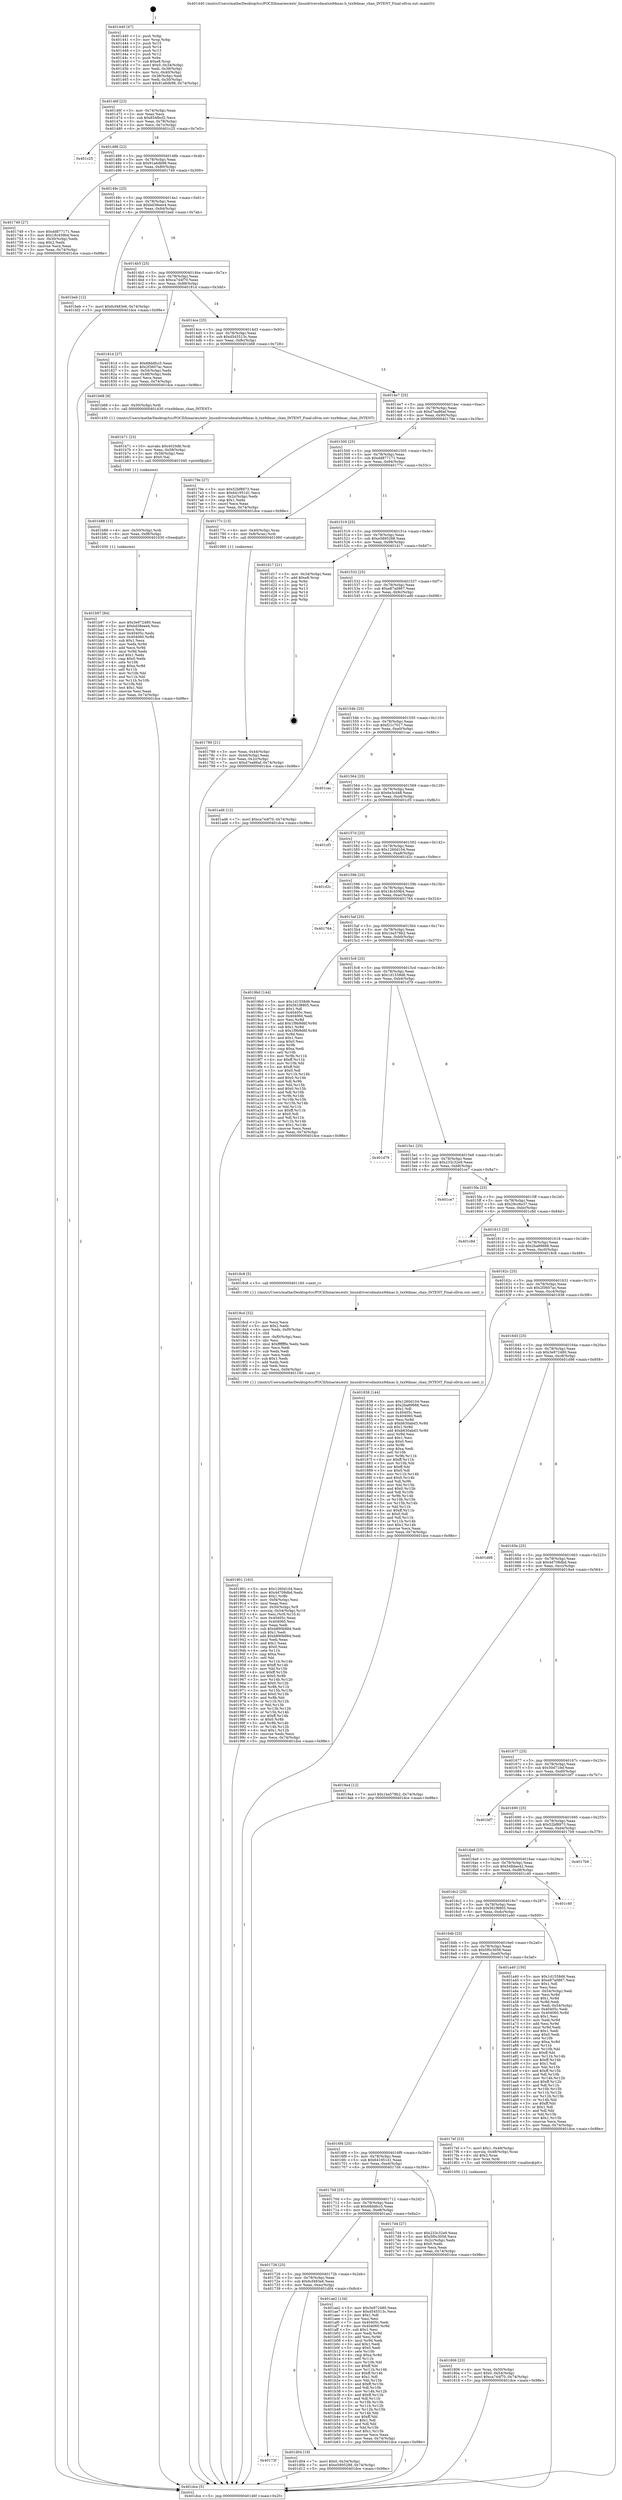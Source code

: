digraph "0x401440" {
  label = "0x401440 (/mnt/c/Users/mathe/Desktop/tcc/POCII/binaries/extr_linuxdriversdmatxx9dmac.h_txx9dmac_chan_INTENT_Final-ollvm.out::main(0))"
  labelloc = "t"
  node[shape=record]

  Entry [label="",width=0.3,height=0.3,shape=circle,fillcolor=black,style=filled]
  "0x40146f" [label="{
     0x40146f [23]\l
     | [instrs]\l
     &nbsp;&nbsp;0x40146f \<+3\>: mov -0x74(%rbp),%eax\l
     &nbsp;&nbsp;0x401472 \<+2\>: mov %eax,%ecx\l
     &nbsp;&nbsp;0x401474 \<+6\>: sub $0x854fbcf2,%ecx\l
     &nbsp;&nbsp;0x40147a \<+3\>: mov %eax,-0x78(%rbp)\l
     &nbsp;&nbsp;0x40147d \<+3\>: mov %ecx,-0x7c(%rbp)\l
     &nbsp;&nbsp;0x401480 \<+6\>: je 0000000000401c25 \<main+0x7e5\>\l
  }"]
  "0x401c25" [label="{
     0x401c25\l
  }", style=dashed]
  "0x401486" [label="{
     0x401486 [22]\l
     | [instrs]\l
     &nbsp;&nbsp;0x401486 \<+5\>: jmp 000000000040148b \<main+0x4b\>\l
     &nbsp;&nbsp;0x40148b \<+3\>: mov -0x78(%rbp),%eax\l
     &nbsp;&nbsp;0x40148e \<+5\>: sub $0x91a6db98,%eax\l
     &nbsp;&nbsp;0x401493 \<+3\>: mov %eax,-0x80(%rbp)\l
     &nbsp;&nbsp;0x401496 \<+6\>: je 0000000000401749 \<main+0x309\>\l
  }"]
  Exit [label="",width=0.3,height=0.3,shape=circle,fillcolor=black,style=filled,peripheries=2]
  "0x401749" [label="{
     0x401749 [27]\l
     | [instrs]\l
     &nbsp;&nbsp;0x401749 \<+5\>: mov $0xdd877171,%eax\l
     &nbsp;&nbsp;0x40174e \<+5\>: mov $0x18c459b4,%ecx\l
     &nbsp;&nbsp;0x401753 \<+3\>: mov -0x30(%rbp),%edx\l
     &nbsp;&nbsp;0x401756 \<+3\>: cmp $0x2,%edx\l
     &nbsp;&nbsp;0x401759 \<+3\>: cmovne %ecx,%eax\l
     &nbsp;&nbsp;0x40175c \<+3\>: mov %eax,-0x74(%rbp)\l
     &nbsp;&nbsp;0x40175f \<+5\>: jmp 0000000000401dce \<main+0x98e\>\l
  }"]
  "0x40149c" [label="{
     0x40149c [25]\l
     | [instrs]\l
     &nbsp;&nbsp;0x40149c \<+5\>: jmp 00000000004014a1 \<main+0x61\>\l
     &nbsp;&nbsp;0x4014a1 \<+3\>: mov -0x78(%rbp),%eax\l
     &nbsp;&nbsp;0x4014a4 \<+5\>: sub $0xbd38eee4,%eax\l
     &nbsp;&nbsp;0x4014a9 \<+6\>: mov %eax,-0x84(%rbp)\l
     &nbsp;&nbsp;0x4014af \<+6\>: je 0000000000401beb \<main+0x7ab\>\l
  }"]
  "0x401dce" [label="{
     0x401dce [5]\l
     | [instrs]\l
     &nbsp;&nbsp;0x401dce \<+5\>: jmp 000000000040146f \<main+0x2f\>\l
  }"]
  "0x401440" [label="{
     0x401440 [47]\l
     | [instrs]\l
     &nbsp;&nbsp;0x401440 \<+1\>: push %rbp\l
     &nbsp;&nbsp;0x401441 \<+3\>: mov %rsp,%rbp\l
     &nbsp;&nbsp;0x401444 \<+2\>: push %r15\l
     &nbsp;&nbsp;0x401446 \<+2\>: push %r14\l
     &nbsp;&nbsp;0x401448 \<+2\>: push %r13\l
     &nbsp;&nbsp;0x40144a \<+2\>: push %r12\l
     &nbsp;&nbsp;0x40144c \<+1\>: push %rbx\l
     &nbsp;&nbsp;0x40144d \<+7\>: sub $0xe8,%rsp\l
     &nbsp;&nbsp;0x401454 \<+7\>: movl $0x0,-0x34(%rbp)\l
     &nbsp;&nbsp;0x40145b \<+3\>: mov %edi,-0x38(%rbp)\l
     &nbsp;&nbsp;0x40145e \<+4\>: mov %rsi,-0x40(%rbp)\l
     &nbsp;&nbsp;0x401462 \<+3\>: mov -0x38(%rbp),%edi\l
     &nbsp;&nbsp;0x401465 \<+3\>: mov %edi,-0x30(%rbp)\l
     &nbsp;&nbsp;0x401468 \<+7\>: movl $0x91a6db98,-0x74(%rbp)\l
  }"]
  "0x40173f" [label="{
     0x40173f\l
  }", style=dashed]
  "0x401beb" [label="{
     0x401beb [12]\l
     | [instrs]\l
     &nbsp;&nbsp;0x401beb \<+7\>: movl $0x6cf483e6,-0x74(%rbp)\l
     &nbsp;&nbsp;0x401bf2 \<+5\>: jmp 0000000000401dce \<main+0x98e\>\l
  }"]
  "0x4014b5" [label="{
     0x4014b5 [25]\l
     | [instrs]\l
     &nbsp;&nbsp;0x4014b5 \<+5\>: jmp 00000000004014ba \<main+0x7a\>\l
     &nbsp;&nbsp;0x4014ba \<+3\>: mov -0x78(%rbp),%eax\l
     &nbsp;&nbsp;0x4014bd \<+5\>: sub $0xca744f70,%eax\l
     &nbsp;&nbsp;0x4014c2 \<+6\>: mov %eax,-0x88(%rbp)\l
     &nbsp;&nbsp;0x4014c8 \<+6\>: je 000000000040181d \<main+0x3dd\>\l
  }"]
  "0x401d04" [label="{
     0x401d04 [19]\l
     | [instrs]\l
     &nbsp;&nbsp;0x401d04 \<+7\>: movl $0x0,-0x34(%rbp)\l
     &nbsp;&nbsp;0x401d0b \<+7\>: movl $0xe5895288,-0x74(%rbp)\l
     &nbsp;&nbsp;0x401d12 \<+5\>: jmp 0000000000401dce \<main+0x98e\>\l
  }"]
  "0x40181d" [label="{
     0x40181d [27]\l
     | [instrs]\l
     &nbsp;&nbsp;0x40181d \<+5\>: mov $0x68ddfcc5,%eax\l
     &nbsp;&nbsp;0x401822 \<+5\>: mov $0x2f3607ac,%ecx\l
     &nbsp;&nbsp;0x401827 \<+3\>: mov -0x54(%rbp),%edx\l
     &nbsp;&nbsp;0x40182a \<+3\>: cmp -0x48(%rbp),%edx\l
     &nbsp;&nbsp;0x40182d \<+3\>: cmovl %ecx,%eax\l
     &nbsp;&nbsp;0x401830 \<+3\>: mov %eax,-0x74(%rbp)\l
     &nbsp;&nbsp;0x401833 \<+5\>: jmp 0000000000401dce \<main+0x98e\>\l
  }"]
  "0x4014ce" [label="{
     0x4014ce [25]\l
     | [instrs]\l
     &nbsp;&nbsp;0x4014ce \<+5\>: jmp 00000000004014d3 \<main+0x93\>\l
     &nbsp;&nbsp;0x4014d3 \<+3\>: mov -0x78(%rbp),%eax\l
     &nbsp;&nbsp;0x4014d6 \<+5\>: sub $0xd545513c,%eax\l
     &nbsp;&nbsp;0x4014db \<+6\>: mov %eax,-0x8c(%rbp)\l
     &nbsp;&nbsp;0x4014e1 \<+6\>: je 0000000000401b68 \<main+0x728\>\l
  }"]
  "0x401b97" [label="{
     0x401b97 [84]\l
     | [instrs]\l
     &nbsp;&nbsp;0x401b97 \<+5\>: mov $0x3e972480,%eax\l
     &nbsp;&nbsp;0x401b9c \<+5\>: mov $0xbd38eee4,%esi\l
     &nbsp;&nbsp;0x401ba1 \<+2\>: xor %ecx,%ecx\l
     &nbsp;&nbsp;0x401ba3 \<+7\>: mov 0x40405c,%edx\l
     &nbsp;&nbsp;0x401baa \<+8\>: mov 0x404060,%r8d\l
     &nbsp;&nbsp;0x401bb2 \<+3\>: sub $0x1,%ecx\l
     &nbsp;&nbsp;0x401bb5 \<+3\>: mov %edx,%r9d\l
     &nbsp;&nbsp;0x401bb8 \<+3\>: add %ecx,%r9d\l
     &nbsp;&nbsp;0x401bbb \<+4\>: imul %r9d,%edx\l
     &nbsp;&nbsp;0x401bbf \<+3\>: and $0x1,%edx\l
     &nbsp;&nbsp;0x401bc2 \<+3\>: cmp $0x0,%edx\l
     &nbsp;&nbsp;0x401bc5 \<+4\>: sete %r10b\l
     &nbsp;&nbsp;0x401bc9 \<+4\>: cmp $0xa,%r8d\l
     &nbsp;&nbsp;0x401bcd \<+4\>: setl %r11b\l
     &nbsp;&nbsp;0x401bd1 \<+3\>: mov %r10b,%bl\l
     &nbsp;&nbsp;0x401bd4 \<+3\>: and %r11b,%bl\l
     &nbsp;&nbsp;0x401bd7 \<+3\>: xor %r11b,%r10b\l
     &nbsp;&nbsp;0x401bda \<+3\>: or %r10b,%bl\l
     &nbsp;&nbsp;0x401bdd \<+3\>: test $0x1,%bl\l
     &nbsp;&nbsp;0x401be0 \<+3\>: cmovne %esi,%eax\l
     &nbsp;&nbsp;0x401be3 \<+3\>: mov %eax,-0x74(%rbp)\l
     &nbsp;&nbsp;0x401be6 \<+5\>: jmp 0000000000401dce \<main+0x98e\>\l
  }"]
  "0x401b68" [label="{
     0x401b68 [9]\l
     | [instrs]\l
     &nbsp;&nbsp;0x401b68 \<+4\>: mov -0x50(%rbp),%rdi\l
     &nbsp;&nbsp;0x401b6c \<+5\>: call 0000000000401430 \<txx9dmac_chan_INTENT\>\l
     | [calls]\l
     &nbsp;&nbsp;0x401430 \{1\} (/mnt/c/Users/mathe/Desktop/tcc/POCII/binaries/extr_linuxdriversdmatxx9dmac.h_txx9dmac_chan_INTENT_Final-ollvm.out::txx9dmac_chan_INTENT)\l
  }"]
  "0x4014e7" [label="{
     0x4014e7 [25]\l
     | [instrs]\l
     &nbsp;&nbsp;0x4014e7 \<+5\>: jmp 00000000004014ec \<main+0xac\>\l
     &nbsp;&nbsp;0x4014ec \<+3\>: mov -0x78(%rbp),%eax\l
     &nbsp;&nbsp;0x4014ef \<+5\>: sub $0xd7ea86af,%eax\l
     &nbsp;&nbsp;0x4014f4 \<+6\>: mov %eax,-0x90(%rbp)\l
     &nbsp;&nbsp;0x4014fa \<+6\>: je 000000000040179e \<main+0x35e\>\l
  }"]
  "0x401b88" [label="{
     0x401b88 [15]\l
     | [instrs]\l
     &nbsp;&nbsp;0x401b88 \<+4\>: mov -0x50(%rbp),%rdi\l
     &nbsp;&nbsp;0x401b8c \<+6\>: mov %eax,-0xf8(%rbp)\l
     &nbsp;&nbsp;0x401b92 \<+5\>: call 0000000000401030 \<free@plt\>\l
     | [calls]\l
     &nbsp;&nbsp;0x401030 \{1\} (unknown)\l
  }"]
  "0x40179e" [label="{
     0x40179e [27]\l
     | [instrs]\l
     &nbsp;&nbsp;0x40179e \<+5\>: mov $0x52bf8973,%eax\l
     &nbsp;&nbsp;0x4017a3 \<+5\>: mov $0x641951d1,%ecx\l
     &nbsp;&nbsp;0x4017a8 \<+3\>: mov -0x2c(%rbp),%edx\l
     &nbsp;&nbsp;0x4017ab \<+3\>: cmp $0x1,%edx\l
     &nbsp;&nbsp;0x4017ae \<+3\>: cmovl %ecx,%eax\l
     &nbsp;&nbsp;0x4017b1 \<+3\>: mov %eax,-0x74(%rbp)\l
     &nbsp;&nbsp;0x4017b4 \<+5\>: jmp 0000000000401dce \<main+0x98e\>\l
  }"]
  "0x401500" [label="{
     0x401500 [25]\l
     | [instrs]\l
     &nbsp;&nbsp;0x401500 \<+5\>: jmp 0000000000401505 \<main+0xc5\>\l
     &nbsp;&nbsp;0x401505 \<+3\>: mov -0x78(%rbp),%eax\l
     &nbsp;&nbsp;0x401508 \<+5\>: sub $0xdd877171,%eax\l
     &nbsp;&nbsp;0x40150d \<+6\>: mov %eax,-0x94(%rbp)\l
     &nbsp;&nbsp;0x401513 \<+6\>: je 000000000040177c \<main+0x33c\>\l
  }"]
  "0x401b71" [label="{
     0x401b71 [23]\l
     | [instrs]\l
     &nbsp;&nbsp;0x401b71 \<+10\>: movabs $0x4020d6,%rdi\l
     &nbsp;&nbsp;0x401b7b \<+3\>: mov %eax,-0x58(%rbp)\l
     &nbsp;&nbsp;0x401b7e \<+3\>: mov -0x58(%rbp),%esi\l
     &nbsp;&nbsp;0x401b81 \<+2\>: mov $0x0,%al\l
     &nbsp;&nbsp;0x401b83 \<+5\>: call 0000000000401040 \<printf@plt\>\l
     | [calls]\l
     &nbsp;&nbsp;0x401040 \{1\} (unknown)\l
  }"]
  "0x40177c" [label="{
     0x40177c [13]\l
     | [instrs]\l
     &nbsp;&nbsp;0x40177c \<+4\>: mov -0x40(%rbp),%rax\l
     &nbsp;&nbsp;0x401780 \<+4\>: mov 0x8(%rax),%rdi\l
     &nbsp;&nbsp;0x401784 \<+5\>: call 0000000000401060 \<atoi@plt\>\l
     | [calls]\l
     &nbsp;&nbsp;0x401060 \{1\} (unknown)\l
  }"]
  "0x401519" [label="{
     0x401519 [25]\l
     | [instrs]\l
     &nbsp;&nbsp;0x401519 \<+5\>: jmp 000000000040151e \<main+0xde\>\l
     &nbsp;&nbsp;0x40151e \<+3\>: mov -0x78(%rbp),%eax\l
     &nbsp;&nbsp;0x401521 \<+5\>: sub $0xe5895288,%eax\l
     &nbsp;&nbsp;0x401526 \<+6\>: mov %eax,-0x98(%rbp)\l
     &nbsp;&nbsp;0x40152c \<+6\>: je 0000000000401d17 \<main+0x8d7\>\l
  }"]
  "0x401789" [label="{
     0x401789 [21]\l
     | [instrs]\l
     &nbsp;&nbsp;0x401789 \<+3\>: mov %eax,-0x44(%rbp)\l
     &nbsp;&nbsp;0x40178c \<+3\>: mov -0x44(%rbp),%eax\l
     &nbsp;&nbsp;0x40178f \<+3\>: mov %eax,-0x2c(%rbp)\l
     &nbsp;&nbsp;0x401792 \<+7\>: movl $0xd7ea86af,-0x74(%rbp)\l
     &nbsp;&nbsp;0x401799 \<+5\>: jmp 0000000000401dce \<main+0x98e\>\l
  }"]
  "0x401726" [label="{
     0x401726 [25]\l
     | [instrs]\l
     &nbsp;&nbsp;0x401726 \<+5\>: jmp 000000000040172b \<main+0x2eb\>\l
     &nbsp;&nbsp;0x40172b \<+3\>: mov -0x78(%rbp),%eax\l
     &nbsp;&nbsp;0x40172e \<+5\>: sub $0x6cf483e6,%eax\l
     &nbsp;&nbsp;0x401733 \<+6\>: mov %eax,-0xec(%rbp)\l
     &nbsp;&nbsp;0x401739 \<+6\>: je 0000000000401d04 \<main+0x8c4\>\l
  }"]
  "0x401d17" [label="{
     0x401d17 [21]\l
     | [instrs]\l
     &nbsp;&nbsp;0x401d17 \<+3\>: mov -0x34(%rbp),%eax\l
     &nbsp;&nbsp;0x401d1a \<+7\>: add $0xe8,%rsp\l
     &nbsp;&nbsp;0x401d21 \<+1\>: pop %rbx\l
     &nbsp;&nbsp;0x401d22 \<+2\>: pop %r12\l
     &nbsp;&nbsp;0x401d24 \<+2\>: pop %r13\l
     &nbsp;&nbsp;0x401d26 \<+2\>: pop %r14\l
     &nbsp;&nbsp;0x401d28 \<+2\>: pop %r15\l
     &nbsp;&nbsp;0x401d2a \<+1\>: pop %rbp\l
     &nbsp;&nbsp;0x401d2b \<+1\>: ret\l
  }"]
  "0x401532" [label="{
     0x401532 [25]\l
     | [instrs]\l
     &nbsp;&nbsp;0x401532 \<+5\>: jmp 0000000000401537 \<main+0xf7\>\l
     &nbsp;&nbsp;0x401537 \<+3\>: mov -0x78(%rbp),%eax\l
     &nbsp;&nbsp;0x40153a \<+5\>: sub $0xe87a0867,%eax\l
     &nbsp;&nbsp;0x40153f \<+6\>: mov %eax,-0x9c(%rbp)\l
     &nbsp;&nbsp;0x401545 \<+6\>: je 0000000000401ad6 \<main+0x696\>\l
  }"]
  "0x401ae2" [label="{
     0x401ae2 [134]\l
     | [instrs]\l
     &nbsp;&nbsp;0x401ae2 \<+5\>: mov $0x3e972480,%eax\l
     &nbsp;&nbsp;0x401ae7 \<+5\>: mov $0xd545513c,%ecx\l
     &nbsp;&nbsp;0x401aec \<+2\>: mov $0x1,%dl\l
     &nbsp;&nbsp;0x401aee \<+2\>: xor %esi,%esi\l
     &nbsp;&nbsp;0x401af0 \<+7\>: mov 0x40405c,%edi\l
     &nbsp;&nbsp;0x401af7 \<+8\>: mov 0x404060,%r8d\l
     &nbsp;&nbsp;0x401aff \<+3\>: sub $0x1,%esi\l
     &nbsp;&nbsp;0x401b02 \<+3\>: mov %edi,%r9d\l
     &nbsp;&nbsp;0x401b05 \<+3\>: add %esi,%r9d\l
     &nbsp;&nbsp;0x401b08 \<+4\>: imul %r9d,%edi\l
     &nbsp;&nbsp;0x401b0c \<+3\>: and $0x1,%edi\l
     &nbsp;&nbsp;0x401b0f \<+3\>: cmp $0x0,%edi\l
     &nbsp;&nbsp;0x401b12 \<+4\>: sete %r10b\l
     &nbsp;&nbsp;0x401b16 \<+4\>: cmp $0xa,%r8d\l
     &nbsp;&nbsp;0x401b1a \<+4\>: setl %r11b\l
     &nbsp;&nbsp;0x401b1e \<+3\>: mov %r10b,%bl\l
     &nbsp;&nbsp;0x401b21 \<+3\>: xor $0xff,%bl\l
     &nbsp;&nbsp;0x401b24 \<+3\>: mov %r11b,%r14b\l
     &nbsp;&nbsp;0x401b27 \<+4\>: xor $0xff,%r14b\l
     &nbsp;&nbsp;0x401b2b \<+3\>: xor $0x1,%dl\l
     &nbsp;&nbsp;0x401b2e \<+3\>: mov %bl,%r15b\l
     &nbsp;&nbsp;0x401b31 \<+4\>: and $0xff,%r15b\l
     &nbsp;&nbsp;0x401b35 \<+3\>: and %dl,%r10b\l
     &nbsp;&nbsp;0x401b38 \<+3\>: mov %r14b,%r12b\l
     &nbsp;&nbsp;0x401b3b \<+4\>: and $0xff,%r12b\l
     &nbsp;&nbsp;0x401b3f \<+3\>: and %dl,%r11b\l
     &nbsp;&nbsp;0x401b42 \<+3\>: or %r10b,%r15b\l
     &nbsp;&nbsp;0x401b45 \<+3\>: or %r11b,%r12b\l
     &nbsp;&nbsp;0x401b48 \<+3\>: xor %r12b,%r15b\l
     &nbsp;&nbsp;0x401b4b \<+3\>: or %r14b,%bl\l
     &nbsp;&nbsp;0x401b4e \<+3\>: xor $0xff,%bl\l
     &nbsp;&nbsp;0x401b51 \<+3\>: or $0x1,%dl\l
     &nbsp;&nbsp;0x401b54 \<+2\>: and %dl,%bl\l
     &nbsp;&nbsp;0x401b56 \<+3\>: or %bl,%r15b\l
     &nbsp;&nbsp;0x401b59 \<+4\>: test $0x1,%r15b\l
     &nbsp;&nbsp;0x401b5d \<+3\>: cmovne %ecx,%eax\l
     &nbsp;&nbsp;0x401b60 \<+3\>: mov %eax,-0x74(%rbp)\l
     &nbsp;&nbsp;0x401b63 \<+5\>: jmp 0000000000401dce \<main+0x98e\>\l
  }"]
  "0x401ad6" [label="{
     0x401ad6 [12]\l
     | [instrs]\l
     &nbsp;&nbsp;0x401ad6 \<+7\>: movl $0xca744f70,-0x74(%rbp)\l
     &nbsp;&nbsp;0x401add \<+5\>: jmp 0000000000401dce \<main+0x98e\>\l
  }"]
  "0x40154b" [label="{
     0x40154b [25]\l
     | [instrs]\l
     &nbsp;&nbsp;0x40154b \<+5\>: jmp 0000000000401550 \<main+0x110\>\l
     &nbsp;&nbsp;0x401550 \<+3\>: mov -0x78(%rbp),%eax\l
     &nbsp;&nbsp;0x401553 \<+5\>: sub $0xf21c7017,%eax\l
     &nbsp;&nbsp;0x401558 \<+6\>: mov %eax,-0xa0(%rbp)\l
     &nbsp;&nbsp;0x40155e \<+6\>: je 0000000000401cac \<main+0x86c\>\l
  }"]
  "0x401901" [label="{
     0x401901 [163]\l
     | [instrs]\l
     &nbsp;&nbsp;0x401901 \<+5\>: mov $0x1260d104,%ecx\l
     &nbsp;&nbsp;0x401906 \<+5\>: mov $0x4d708dbd,%edx\l
     &nbsp;&nbsp;0x40190b \<+3\>: mov $0x1,%r8b\l
     &nbsp;&nbsp;0x40190e \<+6\>: mov -0xf4(%rbp),%esi\l
     &nbsp;&nbsp;0x401914 \<+3\>: imul %eax,%esi\l
     &nbsp;&nbsp;0x401917 \<+4\>: mov -0x50(%rbp),%r9\l
     &nbsp;&nbsp;0x40191b \<+4\>: movslq -0x54(%rbp),%r10\l
     &nbsp;&nbsp;0x40191f \<+4\>: mov %esi,(%r9,%r10,4)\l
     &nbsp;&nbsp;0x401923 \<+7\>: mov 0x40405c,%eax\l
     &nbsp;&nbsp;0x40192a \<+7\>: mov 0x404060,%esi\l
     &nbsp;&nbsp;0x401931 \<+2\>: mov %eax,%edi\l
     &nbsp;&nbsp;0x401933 \<+6\>: sub $0xb890b884,%edi\l
     &nbsp;&nbsp;0x401939 \<+3\>: sub $0x1,%edi\l
     &nbsp;&nbsp;0x40193c \<+6\>: add $0xb890b884,%edi\l
     &nbsp;&nbsp;0x401942 \<+3\>: imul %edi,%eax\l
     &nbsp;&nbsp;0x401945 \<+3\>: and $0x1,%eax\l
     &nbsp;&nbsp;0x401948 \<+3\>: cmp $0x0,%eax\l
     &nbsp;&nbsp;0x40194b \<+4\>: sete %r11b\l
     &nbsp;&nbsp;0x40194f \<+3\>: cmp $0xa,%esi\l
     &nbsp;&nbsp;0x401952 \<+3\>: setl %bl\l
     &nbsp;&nbsp;0x401955 \<+3\>: mov %r11b,%r14b\l
     &nbsp;&nbsp;0x401958 \<+4\>: xor $0xff,%r14b\l
     &nbsp;&nbsp;0x40195c \<+3\>: mov %bl,%r15b\l
     &nbsp;&nbsp;0x40195f \<+4\>: xor $0xff,%r15b\l
     &nbsp;&nbsp;0x401963 \<+4\>: xor $0x0,%r8b\l
     &nbsp;&nbsp;0x401967 \<+3\>: mov %r14b,%r12b\l
     &nbsp;&nbsp;0x40196a \<+4\>: and $0x0,%r12b\l
     &nbsp;&nbsp;0x40196e \<+3\>: and %r8b,%r11b\l
     &nbsp;&nbsp;0x401971 \<+3\>: mov %r15b,%r13b\l
     &nbsp;&nbsp;0x401974 \<+4\>: and $0x0,%r13b\l
     &nbsp;&nbsp;0x401978 \<+3\>: and %r8b,%bl\l
     &nbsp;&nbsp;0x40197b \<+3\>: or %r11b,%r12b\l
     &nbsp;&nbsp;0x40197e \<+3\>: or %bl,%r13b\l
     &nbsp;&nbsp;0x401981 \<+3\>: xor %r13b,%r12b\l
     &nbsp;&nbsp;0x401984 \<+3\>: or %r15b,%r14b\l
     &nbsp;&nbsp;0x401987 \<+4\>: xor $0xff,%r14b\l
     &nbsp;&nbsp;0x40198b \<+4\>: or $0x0,%r8b\l
     &nbsp;&nbsp;0x40198f \<+3\>: and %r8b,%r14b\l
     &nbsp;&nbsp;0x401992 \<+3\>: or %r14b,%r12b\l
     &nbsp;&nbsp;0x401995 \<+4\>: test $0x1,%r12b\l
     &nbsp;&nbsp;0x401999 \<+3\>: cmovne %edx,%ecx\l
     &nbsp;&nbsp;0x40199c \<+3\>: mov %ecx,-0x74(%rbp)\l
     &nbsp;&nbsp;0x40199f \<+5\>: jmp 0000000000401dce \<main+0x98e\>\l
  }"]
  "0x401cac" [label="{
     0x401cac\l
  }", style=dashed]
  "0x401564" [label="{
     0x401564 [25]\l
     | [instrs]\l
     &nbsp;&nbsp;0x401564 \<+5\>: jmp 0000000000401569 \<main+0x129\>\l
     &nbsp;&nbsp;0x401569 \<+3\>: mov -0x78(%rbp),%eax\l
     &nbsp;&nbsp;0x40156c \<+5\>: sub $0x6e3cd48,%eax\l
     &nbsp;&nbsp;0x401571 \<+6\>: mov %eax,-0xa4(%rbp)\l
     &nbsp;&nbsp;0x401577 \<+6\>: je 0000000000401cf3 \<main+0x8b3\>\l
  }"]
  "0x4018cd" [label="{
     0x4018cd [52]\l
     | [instrs]\l
     &nbsp;&nbsp;0x4018cd \<+2\>: xor %ecx,%ecx\l
     &nbsp;&nbsp;0x4018cf \<+5\>: mov $0x2,%edx\l
     &nbsp;&nbsp;0x4018d4 \<+6\>: mov %edx,-0xf0(%rbp)\l
     &nbsp;&nbsp;0x4018da \<+1\>: cltd\l
     &nbsp;&nbsp;0x4018db \<+6\>: mov -0xf0(%rbp),%esi\l
     &nbsp;&nbsp;0x4018e1 \<+2\>: idiv %esi\l
     &nbsp;&nbsp;0x4018e3 \<+6\>: imul $0xfffffffe,%edx,%edx\l
     &nbsp;&nbsp;0x4018e9 \<+2\>: mov %ecx,%edi\l
     &nbsp;&nbsp;0x4018eb \<+2\>: sub %edx,%edi\l
     &nbsp;&nbsp;0x4018ed \<+2\>: mov %ecx,%edx\l
     &nbsp;&nbsp;0x4018ef \<+3\>: sub $0x1,%edx\l
     &nbsp;&nbsp;0x4018f2 \<+2\>: add %edx,%edi\l
     &nbsp;&nbsp;0x4018f4 \<+2\>: sub %edi,%ecx\l
     &nbsp;&nbsp;0x4018f6 \<+6\>: mov %ecx,-0xf4(%rbp)\l
     &nbsp;&nbsp;0x4018fc \<+5\>: call 0000000000401160 \<next_i\>\l
     | [calls]\l
     &nbsp;&nbsp;0x401160 \{1\} (/mnt/c/Users/mathe/Desktop/tcc/POCII/binaries/extr_linuxdriversdmatxx9dmac.h_txx9dmac_chan_INTENT_Final-ollvm.out::next_i)\l
  }"]
  "0x401cf3" [label="{
     0x401cf3\l
  }", style=dashed]
  "0x40157d" [label="{
     0x40157d [25]\l
     | [instrs]\l
     &nbsp;&nbsp;0x40157d \<+5\>: jmp 0000000000401582 \<main+0x142\>\l
     &nbsp;&nbsp;0x401582 \<+3\>: mov -0x78(%rbp),%eax\l
     &nbsp;&nbsp;0x401585 \<+5\>: sub $0x1260d104,%eax\l
     &nbsp;&nbsp;0x40158a \<+6\>: mov %eax,-0xa8(%rbp)\l
     &nbsp;&nbsp;0x401590 \<+6\>: je 0000000000401d2c \<main+0x8ec\>\l
  }"]
  "0x401806" [label="{
     0x401806 [23]\l
     | [instrs]\l
     &nbsp;&nbsp;0x401806 \<+4\>: mov %rax,-0x50(%rbp)\l
     &nbsp;&nbsp;0x40180a \<+7\>: movl $0x0,-0x54(%rbp)\l
     &nbsp;&nbsp;0x401811 \<+7\>: movl $0xca744f70,-0x74(%rbp)\l
     &nbsp;&nbsp;0x401818 \<+5\>: jmp 0000000000401dce \<main+0x98e\>\l
  }"]
  "0x401d2c" [label="{
     0x401d2c\l
  }", style=dashed]
  "0x401596" [label="{
     0x401596 [25]\l
     | [instrs]\l
     &nbsp;&nbsp;0x401596 \<+5\>: jmp 000000000040159b \<main+0x15b\>\l
     &nbsp;&nbsp;0x40159b \<+3\>: mov -0x78(%rbp),%eax\l
     &nbsp;&nbsp;0x40159e \<+5\>: sub $0x18c459b4,%eax\l
     &nbsp;&nbsp;0x4015a3 \<+6\>: mov %eax,-0xac(%rbp)\l
     &nbsp;&nbsp;0x4015a9 \<+6\>: je 0000000000401764 \<main+0x324\>\l
  }"]
  "0x40170d" [label="{
     0x40170d [25]\l
     | [instrs]\l
     &nbsp;&nbsp;0x40170d \<+5\>: jmp 0000000000401712 \<main+0x2d2\>\l
     &nbsp;&nbsp;0x401712 \<+3\>: mov -0x78(%rbp),%eax\l
     &nbsp;&nbsp;0x401715 \<+5\>: sub $0x68ddfcc5,%eax\l
     &nbsp;&nbsp;0x40171a \<+6\>: mov %eax,-0xe8(%rbp)\l
     &nbsp;&nbsp;0x401720 \<+6\>: je 0000000000401ae2 \<main+0x6a2\>\l
  }"]
  "0x401764" [label="{
     0x401764\l
  }", style=dashed]
  "0x4015af" [label="{
     0x4015af [25]\l
     | [instrs]\l
     &nbsp;&nbsp;0x4015af \<+5\>: jmp 00000000004015b4 \<main+0x174\>\l
     &nbsp;&nbsp;0x4015b4 \<+3\>: mov -0x78(%rbp),%eax\l
     &nbsp;&nbsp;0x4015b7 \<+5\>: sub $0x1ba578b2,%eax\l
     &nbsp;&nbsp;0x4015bc \<+6\>: mov %eax,-0xb0(%rbp)\l
     &nbsp;&nbsp;0x4015c2 \<+6\>: je 00000000004019b0 \<main+0x570\>\l
  }"]
  "0x4017d4" [label="{
     0x4017d4 [27]\l
     | [instrs]\l
     &nbsp;&nbsp;0x4017d4 \<+5\>: mov $0x233c32e9,%eax\l
     &nbsp;&nbsp;0x4017d9 \<+5\>: mov $0x5f0c3058,%ecx\l
     &nbsp;&nbsp;0x4017de \<+3\>: mov -0x2c(%rbp),%edx\l
     &nbsp;&nbsp;0x4017e1 \<+3\>: cmp $0x0,%edx\l
     &nbsp;&nbsp;0x4017e4 \<+3\>: cmove %ecx,%eax\l
     &nbsp;&nbsp;0x4017e7 \<+3\>: mov %eax,-0x74(%rbp)\l
     &nbsp;&nbsp;0x4017ea \<+5\>: jmp 0000000000401dce \<main+0x98e\>\l
  }"]
  "0x4019b0" [label="{
     0x4019b0 [144]\l
     | [instrs]\l
     &nbsp;&nbsp;0x4019b0 \<+5\>: mov $0x1d1558d6,%eax\l
     &nbsp;&nbsp;0x4019b5 \<+5\>: mov $0x561f8805,%ecx\l
     &nbsp;&nbsp;0x4019ba \<+2\>: mov $0x1,%dl\l
     &nbsp;&nbsp;0x4019bc \<+7\>: mov 0x40405c,%esi\l
     &nbsp;&nbsp;0x4019c3 \<+7\>: mov 0x404060,%edi\l
     &nbsp;&nbsp;0x4019ca \<+3\>: mov %esi,%r8d\l
     &nbsp;&nbsp;0x4019cd \<+7\>: add $0x1f9b9d6f,%r8d\l
     &nbsp;&nbsp;0x4019d4 \<+4\>: sub $0x1,%r8d\l
     &nbsp;&nbsp;0x4019d8 \<+7\>: sub $0x1f9b9d6f,%r8d\l
     &nbsp;&nbsp;0x4019df \<+4\>: imul %r8d,%esi\l
     &nbsp;&nbsp;0x4019e3 \<+3\>: and $0x1,%esi\l
     &nbsp;&nbsp;0x4019e6 \<+3\>: cmp $0x0,%esi\l
     &nbsp;&nbsp;0x4019e9 \<+4\>: sete %r9b\l
     &nbsp;&nbsp;0x4019ed \<+3\>: cmp $0xa,%edi\l
     &nbsp;&nbsp;0x4019f0 \<+4\>: setl %r10b\l
     &nbsp;&nbsp;0x4019f4 \<+3\>: mov %r9b,%r11b\l
     &nbsp;&nbsp;0x4019f7 \<+4\>: xor $0xff,%r11b\l
     &nbsp;&nbsp;0x4019fb \<+3\>: mov %r10b,%bl\l
     &nbsp;&nbsp;0x4019fe \<+3\>: xor $0xff,%bl\l
     &nbsp;&nbsp;0x401a01 \<+3\>: xor $0x0,%dl\l
     &nbsp;&nbsp;0x401a04 \<+3\>: mov %r11b,%r14b\l
     &nbsp;&nbsp;0x401a07 \<+4\>: and $0x0,%r14b\l
     &nbsp;&nbsp;0x401a0b \<+3\>: and %dl,%r9b\l
     &nbsp;&nbsp;0x401a0e \<+3\>: mov %bl,%r15b\l
     &nbsp;&nbsp;0x401a11 \<+4\>: and $0x0,%r15b\l
     &nbsp;&nbsp;0x401a15 \<+3\>: and %dl,%r10b\l
     &nbsp;&nbsp;0x401a18 \<+3\>: or %r9b,%r14b\l
     &nbsp;&nbsp;0x401a1b \<+3\>: or %r10b,%r15b\l
     &nbsp;&nbsp;0x401a1e \<+3\>: xor %r15b,%r14b\l
     &nbsp;&nbsp;0x401a21 \<+3\>: or %bl,%r11b\l
     &nbsp;&nbsp;0x401a24 \<+4\>: xor $0xff,%r11b\l
     &nbsp;&nbsp;0x401a28 \<+3\>: or $0x0,%dl\l
     &nbsp;&nbsp;0x401a2b \<+3\>: and %dl,%r11b\l
     &nbsp;&nbsp;0x401a2e \<+3\>: or %r11b,%r14b\l
     &nbsp;&nbsp;0x401a31 \<+4\>: test $0x1,%r14b\l
     &nbsp;&nbsp;0x401a35 \<+3\>: cmovne %ecx,%eax\l
     &nbsp;&nbsp;0x401a38 \<+3\>: mov %eax,-0x74(%rbp)\l
     &nbsp;&nbsp;0x401a3b \<+5\>: jmp 0000000000401dce \<main+0x98e\>\l
  }"]
  "0x4015c8" [label="{
     0x4015c8 [25]\l
     | [instrs]\l
     &nbsp;&nbsp;0x4015c8 \<+5\>: jmp 00000000004015cd \<main+0x18d\>\l
     &nbsp;&nbsp;0x4015cd \<+3\>: mov -0x78(%rbp),%eax\l
     &nbsp;&nbsp;0x4015d0 \<+5\>: sub $0x1d1558d6,%eax\l
     &nbsp;&nbsp;0x4015d5 \<+6\>: mov %eax,-0xb4(%rbp)\l
     &nbsp;&nbsp;0x4015db \<+6\>: je 0000000000401d79 \<main+0x939\>\l
  }"]
  "0x4016f4" [label="{
     0x4016f4 [25]\l
     | [instrs]\l
     &nbsp;&nbsp;0x4016f4 \<+5\>: jmp 00000000004016f9 \<main+0x2b9\>\l
     &nbsp;&nbsp;0x4016f9 \<+3\>: mov -0x78(%rbp),%eax\l
     &nbsp;&nbsp;0x4016fc \<+5\>: sub $0x641951d1,%eax\l
     &nbsp;&nbsp;0x401701 \<+6\>: mov %eax,-0xe4(%rbp)\l
     &nbsp;&nbsp;0x401707 \<+6\>: je 00000000004017d4 \<main+0x394\>\l
  }"]
  "0x401d79" [label="{
     0x401d79\l
  }", style=dashed]
  "0x4015e1" [label="{
     0x4015e1 [25]\l
     | [instrs]\l
     &nbsp;&nbsp;0x4015e1 \<+5\>: jmp 00000000004015e6 \<main+0x1a6\>\l
     &nbsp;&nbsp;0x4015e6 \<+3\>: mov -0x78(%rbp),%eax\l
     &nbsp;&nbsp;0x4015e9 \<+5\>: sub $0x233c32e9,%eax\l
     &nbsp;&nbsp;0x4015ee \<+6\>: mov %eax,-0xb8(%rbp)\l
     &nbsp;&nbsp;0x4015f4 \<+6\>: je 0000000000401ce7 \<main+0x8a7\>\l
  }"]
  "0x4017ef" [label="{
     0x4017ef [23]\l
     | [instrs]\l
     &nbsp;&nbsp;0x4017ef \<+7\>: movl $0x1,-0x48(%rbp)\l
     &nbsp;&nbsp;0x4017f6 \<+4\>: movslq -0x48(%rbp),%rax\l
     &nbsp;&nbsp;0x4017fa \<+4\>: shl $0x2,%rax\l
     &nbsp;&nbsp;0x4017fe \<+3\>: mov %rax,%rdi\l
     &nbsp;&nbsp;0x401801 \<+5\>: call 0000000000401050 \<malloc@plt\>\l
     | [calls]\l
     &nbsp;&nbsp;0x401050 \{1\} (unknown)\l
  }"]
  "0x401ce7" [label="{
     0x401ce7\l
  }", style=dashed]
  "0x4015fa" [label="{
     0x4015fa [25]\l
     | [instrs]\l
     &nbsp;&nbsp;0x4015fa \<+5\>: jmp 00000000004015ff \<main+0x1bf\>\l
     &nbsp;&nbsp;0x4015ff \<+3\>: mov -0x78(%rbp),%eax\l
     &nbsp;&nbsp;0x401602 \<+5\>: sub $0x29cc6e37,%eax\l
     &nbsp;&nbsp;0x401607 \<+6\>: mov %eax,-0xbc(%rbp)\l
     &nbsp;&nbsp;0x40160d \<+6\>: je 0000000000401c8d \<main+0x84d\>\l
  }"]
  "0x4016db" [label="{
     0x4016db [25]\l
     | [instrs]\l
     &nbsp;&nbsp;0x4016db \<+5\>: jmp 00000000004016e0 \<main+0x2a0\>\l
     &nbsp;&nbsp;0x4016e0 \<+3\>: mov -0x78(%rbp),%eax\l
     &nbsp;&nbsp;0x4016e3 \<+5\>: sub $0x5f0c3058,%eax\l
     &nbsp;&nbsp;0x4016e8 \<+6\>: mov %eax,-0xe0(%rbp)\l
     &nbsp;&nbsp;0x4016ee \<+6\>: je 00000000004017ef \<main+0x3af\>\l
  }"]
  "0x401c8d" [label="{
     0x401c8d\l
  }", style=dashed]
  "0x401613" [label="{
     0x401613 [25]\l
     | [instrs]\l
     &nbsp;&nbsp;0x401613 \<+5\>: jmp 0000000000401618 \<main+0x1d8\>\l
     &nbsp;&nbsp;0x401618 \<+3\>: mov -0x78(%rbp),%eax\l
     &nbsp;&nbsp;0x40161b \<+5\>: sub $0x2ba89688,%eax\l
     &nbsp;&nbsp;0x401620 \<+6\>: mov %eax,-0xc0(%rbp)\l
     &nbsp;&nbsp;0x401626 \<+6\>: je 00000000004018c8 \<main+0x488\>\l
  }"]
  "0x401a40" [label="{
     0x401a40 [150]\l
     | [instrs]\l
     &nbsp;&nbsp;0x401a40 \<+5\>: mov $0x1d1558d6,%eax\l
     &nbsp;&nbsp;0x401a45 \<+5\>: mov $0xe87a0867,%ecx\l
     &nbsp;&nbsp;0x401a4a \<+2\>: mov $0x1,%dl\l
     &nbsp;&nbsp;0x401a4c \<+2\>: xor %esi,%esi\l
     &nbsp;&nbsp;0x401a4e \<+3\>: mov -0x54(%rbp),%edi\l
     &nbsp;&nbsp;0x401a51 \<+3\>: mov %esi,%r8d\l
     &nbsp;&nbsp;0x401a54 \<+4\>: sub $0x1,%r8d\l
     &nbsp;&nbsp;0x401a58 \<+3\>: sub %r8d,%edi\l
     &nbsp;&nbsp;0x401a5b \<+3\>: mov %edi,-0x54(%rbp)\l
     &nbsp;&nbsp;0x401a5e \<+7\>: mov 0x40405c,%edi\l
     &nbsp;&nbsp;0x401a65 \<+8\>: mov 0x404060,%r8d\l
     &nbsp;&nbsp;0x401a6d \<+3\>: sub $0x1,%esi\l
     &nbsp;&nbsp;0x401a70 \<+3\>: mov %edi,%r9d\l
     &nbsp;&nbsp;0x401a73 \<+3\>: add %esi,%r9d\l
     &nbsp;&nbsp;0x401a76 \<+4\>: imul %r9d,%edi\l
     &nbsp;&nbsp;0x401a7a \<+3\>: and $0x1,%edi\l
     &nbsp;&nbsp;0x401a7d \<+3\>: cmp $0x0,%edi\l
     &nbsp;&nbsp;0x401a80 \<+4\>: sete %r10b\l
     &nbsp;&nbsp;0x401a84 \<+4\>: cmp $0xa,%r8d\l
     &nbsp;&nbsp;0x401a88 \<+4\>: setl %r11b\l
     &nbsp;&nbsp;0x401a8c \<+3\>: mov %r10b,%bl\l
     &nbsp;&nbsp;0x401a8f \<+3\>: xor $0xff,%bl\l
     &nbsp;&nbsp;0x401a92 \<+3\>: mov %r11b,%r14b\l
     &nbsp;&nbsp;0x401a95 \<+4\>: xor $0xff,%r14b\l
     &nbsp;&nbsp;0x401a99 \<+3\>: xor $0x1,%dl\l
     &nbsp;&nbsp;0x401a9c \<+3\>: mov %bl,%r15b\l
     &nbsp;&nbsp;0x401a9f \<+4\>: and $0xff,%r15b\l
     &nbsp;&nbsp;0x401aa3 \<+3\>: and %dl,%r10b\l
     &nbsp;&nbsp;0x401aa6 \<+3\>: mov %r14b,%r12b\l
     &nbsp;&nbsp;0x401aa9 \<+4\>: and $0xff,%r12b\l
     &nbsp;&nbsp;0x401aad \<+3\>: and %dl,%r11b\l
     &nbsp;&nbsp;0x401ab0 \<+3\>: or %r10b,%r15b\l
     &nbsp;&nbsp;0x401ab3 \<+3\>: or %r11b,%r12b\l
     &nbsp;&nbsp;0x401ab6 \<+3\>: xor %r12b,%r15b\l
     &nbsp;&nbsp;0x401ab9 \<+3\>: or %r14b,%bl\l
     &nbsp;&nbsp;0x401abc \<+3\>: xor $0xff,%bl\l
     &nbsp;&nbsp;0x401abf \<+3\>: or $0x1,%dl\l
     &nbsp;&nbsp;0x401ac2 \<+2\>: and %dl,%bl\l
     &nbsp;&nbsp;0x401ac4 \<+3\>: or %bl,%r15b\l
     &nbsp;&nbsp;0x401ac7 \<+4\>: test $0x1,%r15b\l
     &nbsp;&nbsp;0x401acb \<+3\>: cmovne %ecx,%eax\l
     &nbsp;&nbsp;0x401ace \<+3\>: mov %eax,-0x74(%rbp)\l
     &nbsp;&nbsp;0x401ad1 \<+5\>: jmp 0000000000401dce \<main+0x98e\>\l
  }"]
  "0x4018c8" [label="{
     0x4018c8 [5]\l
     | [instrs]\l
     &nbsp;&nbsp;0x4018c8 \<+5\>: call 0000000000401160 \<next_i\>\l
     | [calls]\l
     &nbsp;&nbsp;0x401160 \{1\} (/mnt/c/Users/mathe/Desktop/tcc/POCII/binaries/extr_linuxdriversdmatxx9dmac.h_txx9dmac_chan_INTENT_Final-ollvm.out::next_i)\l
  }"]
  "0x40162c" [label="{
     0x40162c [25]\l
     | [instrs]\l
     &nbsp;&nbsp;0x40162c \<+5\>: jmp 0000000000401631 \<main+0x1f1\>\l
     &nbsp;&nbsp;0x401631 \<+3\>: mov -0x78(%rbp),%eax\l
     &nbsp;&nbsp;0x401634 \<+5\>: sub $0x2f3607ac,%eax\l
     &nbsp;&nbsp;0x401639 \<+6\>: mov %eax,-0xc4(%rbp)\l
     &nbsp;&nbsp;0x40163f \<+6\>: je 0000000000401838 \<main+0x3f8\>\l
  }"]
  "0x4016c2" [label="{
     0x4016c2 [25]\l
     | [instrs]\l
     &nbsp;&nbsp;0x4016c2 \<+5\>: jmp 00000000004016c7 \<main+0x287\>\l
     &nbsp;&nbsp;0x4016c7 \<+3\>: mov -0x78(%rbp),%eax\l
     &nbsp;&nbsp;0x4016ca \<+5\>: sub $0x561f8805,%eax\l
     &nbsp;&nbsp;0x4016cf \<+6\>: mov %eax,-0xdc(%rbp)\l
     &nbsp;&nbsp;0x4016d5 \<+6\>: je 0000000000401a40 \<main+0x600\>\l
  }"]
  "0x401838" [label="{
     0x401838 [144]\l
     | [instrs]\l
     &nbsp;&nbsp;0x401838 \<+5\>: mov $0x1260d104,%eax\l
     &nbsp;&nbsp;0x40183d \<+5\>: mov $0x2ba89688,%ecx\l
     &nbsp;&nbsp;0x401842 \<+2\>: mov $0x1,%dl\l
     &nbsp;&nbsp;0x401844 \<+7\>: mov 0x40405c,%esi\l
     &nbsp;&nbsp;0x40184b \<+7\>: mov 0x404060,%edi\l
     &nbsp;&nbsp;0x401852 \<+3\>: mov %esi,%r8d\l
     &nbsp;&nbsp;0x401855 \<+7\>: sub $0xb630abd3,%r8d\l
     &nbsp;&nbsp;0x40185c \<+4\>: sub $0x1,%r8d\l
     &nbsp;&nbsp;0x401860 \<+7\>: add $0xb630abd3,%r8d\l
     &nbsp;&nbsp;0x401867 \<+4\>: imul %r8d,%esi\l
     &nbsp;&nbsp;0x40186b \<+3\>: and $0x1,%esi\l
     &nbsp;&nbsp;0x40186e \<+3\>: cmp $0x0,%esi\l
     &nbsp;&nbsp;0x401871 \<+4\>: sete %r9b\l
     &nbsp;&nbsp;0x401875 \<+3\>: cmp $0xa,%edi\l
     &nbsp;&nbsp;0x401878 \<+4\>: setl %r10b\l
     &nbsp;&nbsp;0x40187c \<+3\>: mov %r9b,%r11b\l
     &nbsp;&nbsp;0x40187f \<+4\>: xor $0xff,%r11b\l
     &nbsp;&nbsp;0x401883 \<+3\>: mov %r10b,%bl\l
     &nbsp;&nbsp;0x401886 \<+3\>: xor $0xff,%bl\l
     &nbsp;&nbsp;0x401889 \<+3\>: xor $0x0,%dl\l
     &nbsp;&nbsp;0x40188c \<+3\>: mov %r11b,%r14b\l
     &nbsp;&nbsp;0x40188f \<+4\>: and $0x0,%r14b\l
     &nbsp;&nbsp;0x401893 \<+3\>: and %dl,%r9b\l
     &nbsp;&nbsp;0x401896 \<+3\>: mov %bl,%r15b\l
     &nbsp;&nbsp;0x401899 \<+4\>: and $0x0,%r15b\l
     &nbsp;&nbsp;0x40189d \<+3\>: and %dl,%r10b\l
     &nbsp;&nbsp;0x4018a0 \<+3\>: or %r9b,%r14b\l
     &nbsp;&nbsp;0x4018a3 \<+3\>: or %r10b,%r15b\l
     &nbsp;&nbsp;0x4018a6 \<+3\>: xor %r15b,%r14b\l
     &nbsp;&nbsp;0x4018a9 \<+3\>: or %bl,%r11b\l
     &nbsp;&nbsp;0x4018ac \<+4\>: xor $0xff,%r11b\l
     &nbsp;&nbsp;0x4018b0 \<+3\>: or $0x0,%dl\l
     &nbsp;&nbsp;0x4018b3 \<+3\>: and %dl,%r11b\l
     &nbsp;&nbsp;0x4018b6 \<+3\>: or %r11b,%r14b\l
     &nbsp;&nbsp;0x4018b9 \<+4\>: test $0x1,%r14b\l
     &nbsp;&nbsp;0x4018bd \<+3\>: cmovne %ecx,%eax\l
     &nbsp;&nbsp;0x4018c0 \<+3\>: mov %eax,-0x74(%rbp)\l
     &nbsp;&nbsp;0x4018c3 \<+5\>: jmp 0000000000401dce \<main+0x98e\>\l
  }"]
  "0x401645" [label="{
     0x401645 [25]\l
     | [instrs]\l
     &nbsp;&nbsp;0x401645 \<+5\>: jmp 000000000040164a \<main+0x20a\>\l
     &nbsp;&nbsp;0x40164a \<+3\>: mov -0x78(%rbp),%eax\l
     &nbsp;&nbsp;0x40164d \<+5\>: sub $0x3e972480,%eax\l
     &nbsp;&nbsp;0x401652 \<+6\>: mov %eax,-0xc8(%rbp)\l
     &nbsp;&nbsp;0x401658 \<+6\>: je 0000000000401d98 \<main+0x958\>\l
  }"]
  "0x401c40" [label="{
     0x401c40\l
  }", style=dashed]
  "0x401d98" [label="{
     0x401d98\l
  }", style=dashed]
  "0x40165e" [label="{
     0x40165e [25]\l
     | [instrs]\l
     &nbsp;&nbsp;0x40165e \<+5\>: jmp 0000000000401663 \<main+0x223\>\l
     &nbsp;&nbsp;0x401663 \<+3\>: mov -0x78(%rbp),%eax\l
     &nbsp;&nbsp;0x401666 \<+5\>: sub $0x4d708dbd,%eax\l
     &nbsp;&nbsp;0x40166b \<+6\>: mov %eax,-0xcc(%rbp)\l
     &nbsp;&nbsp;0x401671 \<+6\>: je 00000000004019a4 \<main+0x564\>\l
  }"]
  "0x4016a9" [label="{
     0x4016a9 [25]\l
     | [instrs]\l
     &nbsp;&nbsp;0x4016a9 \<+5\>: jmp 00000000004016ae \<main+0x26e\>\l
     &nbsp;&nbsp;0x4016ae \<+3\>: mov -0x78(%rbp),%eax\l
     &nbsp;&nbsp;0x4016b1 \<+5\>: sub $0x548dae42,%eax\l
     &nbsp;&nbsp;0x4016b6 \<+6\>: mov %eax,-0xd8(%rbp)\l
     &nbsp;&nbsp;0x4016bc \<+6\>: je 0000000000401c40 \<main+0x800\>\l
  }"]
  "0x4019a4" [label="{
     0x4019a4 [12]\l
     | [instrs]\l
     &nbsp;&nbsp;0x4019a4 \<+7\>: movl $0x1ba578b2,-0x74(%rbp)\l
     &nbsp;&nbsp;0x4019ab \<+5\>: jmp 0000000000401dce \<main+0x98e\>\l
  }"]
  "0x401677" [label="{
     0x401677 [25]\l
     | [instrs]\l
     &nbsp;&nbsp;0x401677 \<+5\>: jmp 000000000040167c \<main+0x23c\>\l
     &nbsp;&nbsp;0x40167c \<+3\>: mov -0x78(%rbp),%eax\l
     &nbsp;&nbsp;0x40167f \<+5\>: sub $0x50d71fef,%eax\l
     &nbsp;&nbsp;0x401684 \<+6\>: mov %eax,-0xd0(%rbp)\l
     &nbsp;&nbsp;0x40168a \<+6\>: je 0000000000401bf7 \<main+0x7b7\>\l
  }"]
  "0x4017b9" [label="{
     0x4017b9\l
  }", style=dashed]
  "0x401bf7" [label="{
     0x401bf7\l
  }", style=dashed]
  "0x401690" [label="{
     0x401690 [25]\l
     | [instrs]\l
     &nbsp;&nbsp;0x401690 \<+5\>: jmp 0000000000401695 \<main+0x255\>\l
     &nbsp;&nbsp;0x401695 \<+3\>: mov -0x78(%rbp),%eax\l
     &nbsp;&nbsp;0x401698 \<+5\>: sub $0x52bf8973,%eax\l
     &nbsp;&nbsp;0x40169d \<+6\>: mov %eax,-0xd4(%rbp)\l
     &nbsp;&nbsp;0x4016a3 \<+6\>: je 00000000004017b9 \<main+0x379\>\l
  }"]
  Entry -> "0x401440" [label=" 1"]
  "0x40146f" -> "0x401c25" [label=" 0"]
  "0x40146f" -> "0x401486" [label=" 18"]
  "0x401d17" -> Exit [label=" 1"]
  "0x401486" -> "0x401749" [label=" 1"]
  "0x401486" -> "0x40149c" [label=" 17"]
  "0x401749" -> "0x401dce" [label=" 1"]
  "0x401440" -> "0x40146f" [label=" 1"]
  "0x401dce" -> "0x40146f" [label=" 17"]
  "0x401d04" -> "0x401dce" [label=" 1"]
  "0x40149c" -> "0x401beb" [label=" 1"]
  "0x40149c" -> "0x4014b5" [label=" 16"]
  "0x401726" -> "0x40173f" [label=" 0"]
  "0x4014b5" -> "0x40181d" [label=" 2"]
  "0x4014b5" -> "0x4014ce" [label=" 14"]
  "0x401726" -> "0x401d04" [label=" 1"]
  "0x4014ce" -> "0x401b68" [label=" 1"]
  "0x4014ce" -> "0x4014e7" [label=" 13"]
  "0x401beb" -> "0x401dce" [label=" 1"]
  "0x4014e7" -> "0x40179e" [label=" 1"]
  "0x4014e7" -> "0x401500" [label=" 12"]
  "0x401b97" -> "0x401dce" [label=" 1"]
  "0x401500" -> "0x40177c" [label=" 1"]
  "0x401500" -> "0x401519" [label=" 11"]
  "0x40177c" -> "0x401789" [label=" 1"]
  "0x401789" -> "0x401dce" [label=" 1"]
  "0x40179e" -> "0x401dce" [label=" 1"]
  "0x401b88" -> "0x401b97" [label=" 1"]
  "0x401519" -> "0x401d17" [label=" 1"]
  "0x401519" -> "0x401532" [label=" 10"]
  "0x401b71" -> "0x401b88" [label=" 1"]
  "0x401532" -> "0x401ad6" [label=" 1"]
  "0x401532" -> "0x40154b" [label=" 9"]
  "0x401b68" -> "0x401b71" [label=" 1"]
  "0x40154b" -> "0x401cac" [label=" 0"]
  "0x40154b" -> "0x401564" [label=" 9"]
  "0x40170d" -> "0x401726" [label=" 1"]
  "0x401564" -> "0x401cf3" [label=" 0"]
  "0x401564" -> "0x40157d" [label=" 9"]
  "0x40170d" -> "0x401ae2" [label=" 1"]
  "0x40157d" -> "0x401d2c" [label=" 0"]
  "0x40157d" -> "0x401596" [label=" 9"]
  "0x401ae2" -> "0x401dce" [label=" 1"]
  "0x401596" -> "0x401764" [label=" 0"]
  "0x401596" -> "0x4015af" [label=" 9"]
  "0x401ad6" -> "0x401dce" [label=" 1"]
  "0x4015af" -> "0x4019b0" [label=" 1"]
  "0x4015af" -> "0x4015c8" [label=" 8"]
  "0x401a40" -> "0x401dce" [label=" 1"]
  "0x4015c8" -> "0x401d79" [label=" 0"]
  "0x4015c8" -> "0x4015e1" [label=" 8"]
  "0x4019a4" -> "0x401dce" [label=" 1"]
  "0x4015e1" -> "0x401ce7" [label=" 0"]
  "0x4015e1" -> "0x4015fa" [label=" 8"]
  "0x401901" -> "0x401dce" [label=" 1"]
  "0x4015fa" -> "0x401c8d" [label=" 0"]
  "0x4015fa" -> "0x401613" [label=" 8"]
  "0x4018c8" -> "0x4018cd" [label=" 1"]
  "0x401613" -> "0x4018c8" [label=" 1"]
  "0x401613" -> "0x40162c" [label=" 7"]
  "0x401838" -> "0x401dce" [label=" 1"]
  "0x40162c" -> "0x401838" [label=" 1"]
  "0x40162c" -> "0x401645" [label=" 6"]
  "0x401806" -> "0x401dce" [label=" 1"]
  "0x401645" -> "0x401d98" [label=" 0"]
  "0x401645" -> "0x40165e" [label=" 6"]
  "0x4017ef" -> "0x401806" [label=" 1"]
  "0x40165e" -> "0x4019a4" [label=" 1"]
  "0x40165e" -> "0x401677" [label=" 5"]
  "0x4016f4" -> "0x40170d" [label=" 2"]
  "0x401677" -> "0x401bf7" [label=" 0"]
  "0x401677" -> "0x401690" [label=" 5"]
  "0x4016f4" -> "0x4017d4" [label=" 1"]
  "0x401690" -> "0x4017b9" [label=" 0"]
  "0x401690" -> "0x4016a9" [label=" 5"]
  "0x4017d4" -> "0x401dce" [label=" 1"]
  "0x4016a9" -> "0x401c40" [label=" 0"]
  "0x4016a9" -> "0x4016c2" [label=" 5"]
  "0x40181d" -> "0x401dce" [label=" 2"]
  "0x4016c2" -> "0x401a40" [label=" 1"]
  "0x4016c2" -> "0x4016db" [label=" 4"]
  "0x4018cd" -> "0x401901" [label=" 1"]
  "0x4016db" -> "0x4017ef" [label=" 1"]
  "0x4016db" -> "0x4016f4" [label=" 3"]
  "0x4019b0" -> "0x401dce" [label=" 1"]
}
